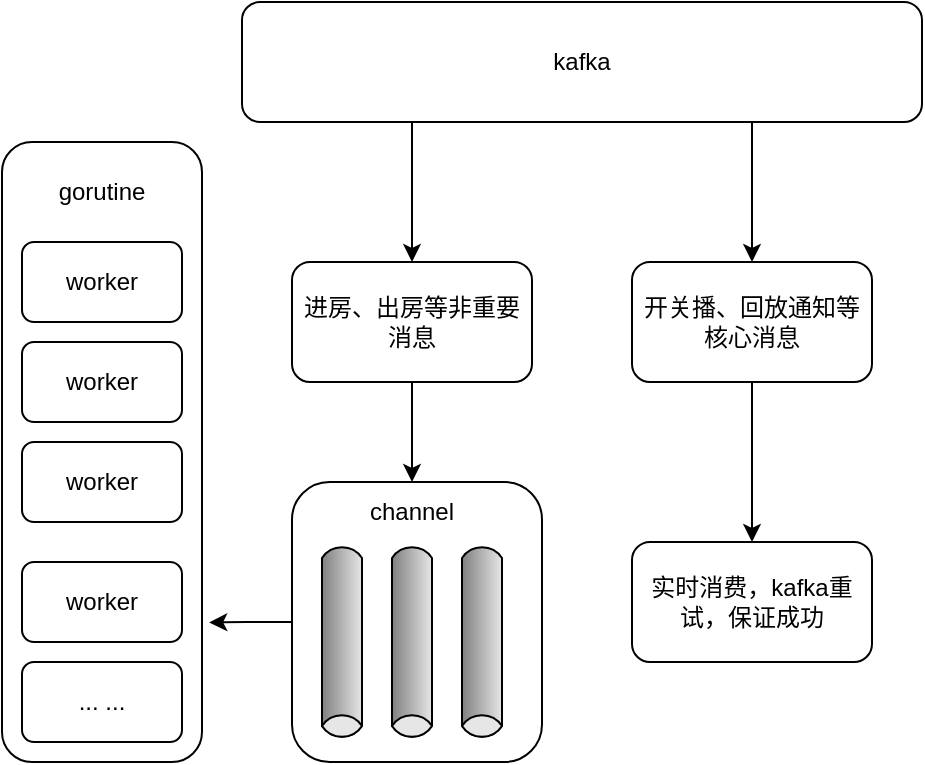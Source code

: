 <mxfile version="20.1.1" type="github">
  <diagram id="AijoZI8DNROtD5vEnqhC" name="Page-1">
    <mxGraphModel dx="965" dy="566" grid="1" gridSize="10" guides="1" tooltips="1" connect="1" arrows="1" fold="1" page="1" pageScale="1" pageWidth="827" pageHeight="1169" math="0" shadow="0">
      <root>
        <mxCell id="0" />
        <mxCell id="1" parent="0" />
        <mxCell id="VqLD3EfF1aDTz8Q27pwE-18" style="edgeStyle=orthogonalEdgeStyle;rounded=0;orthogonalLoop=1;jettySize=auto;html=1;exitX=0;exitY=0.5;exitDx=0;exitDy=0;entryX=1.036;entryY=0.775;entryDx=0;entryDy=0;entryPerimeter=0;" edge="1" parent="1" source="VqLD3EfF1aDTz8Q27pwE-13" target="VqLD3EfF1aDTz8Q27pwE-17">
          <mxGeometry relative="1" as="geometry" />
        </mxCell>
        <mxCell id="VqLD3EfF1aDTz8Q27pwE-13" value="" style="rounded=1;whiteSpace=wrap;html=1;" vertex="1" parent="1">
          <mxGeometry x="265" y="280" width="125" height="140" as="geometry" />
        </mxCell>
        <mxCell id="VqLD3EfF1aDTz8Q27pwE-4" style="edgeStyle=orthogonalEdgeStyle;rounded=0;orthogonalLoop=1;jettySize=auto;html=1;exitX=0.25;exitY=1;exitDx=0;exitDy=0;entryX=0.5;entryY=0;entryDx=0;entryDy=0;" edge="1" parent="1" source="VqLD3EfF1aDTz8Q27pwE-1" target="VqLD3EfF1aDTz8Q27pwE-2">
          <mxGeometry relative="1" as="geometry" />
        </mxCell>
        <mxCell id="VqLD3EfF1aDTz8Q27pwE-5" style="edgeStyle=orthogonalEdgeStyle;rounded=0;orthogonalLoop=1;jettySize=auto;html=1;exitX=0.75;exitY=1;exitDx=0;exitDy=0;entryX=0.5;entryY=0;entryDx=0;entryDy=0;" edge="1" parent="1" source="VqLD3EfF1aDTz8Q27pwE-1" target="VqLD3EfF1aDTz8Q27pwE-3">
          <mxGeometry relative="1" as="geometry" />
        </mxCell>
        <mxCell id="VqLD3EfF1aDTz8Q27pwE-1" value="kafka" style="rounded=1;whiteSpace=wrap;html=1;" vertex="1" parent="1">
          <mxGeometry x="240" y="40" width="340" height="60" as="geometry" />
        </mxCell>
        <mxCell id="VqLD3EfF1aDTz8Q27pwE-15" style="edgeStyle=orthogonalEdgeStyle;rounded=0;orthogonalLoop=1;jettySize=auto;html=1;exitX=0.5;exitY=1;exitDx=0;exitDy=0;entryX=0.5;entryY=0;entryDx=0;entryDy=0;" edge="1" parent="1" source="VqLD3EfF1aDTz8Q27pwE-2" target="VqLD3EfF1aDTz8Q27pwE-14">
          <mxGeometry relative="1" as="geometry" />
        </mxCell>
        <mxCell id="VqLD3EfF1aDTz8Q27pwE-2" value="进房、出房等非重要消息" style="rounded=1;whiteSpace=wrap;html=1;" vertex="1" parent="1">
          <mxGeometry x="265" y="170" width="120" height="60" as="geometry" />
        </mxCell>
        <mxCell id="VqLD3EfF1aDTz8Q27pwE-7" style="edgeStyle=orthogonalEdgeStyle;rounded=0;orthogonalLoop=1;jettySize=auto;html=1;exitX=0.5;exitY=1;exitDx=0;exitDy=0;entryX=0.5;entryY=0;entryDx=0;entryDy=0;" edge="1" parent="1" source="VqLD3EfF1aDTz8Q27pwE-3" target="VqLD3EfF1aDTz8Q27pwE-6">
          <mxGeometry relative="1" as="geometry" />
        </mxCell>
        <mxCell id="VqLD3EfF1aDTz8Q27pwE-3" value="开关播、回放通知等核心消息" style="rounded=1;whiteSpace=wrap;html=1;" vertex="1" parent="1">
          <mxGeometry x="435" y="170" width="120" height="60" as="geometry" />
        </mxCell>
        <mxCell id="VqLD3EfF1aDTz8Q27pwE-6" value="实时消费，kafka重试，保证成功" style="rounded=1;whiteSpace=wrap;html=1;" vertex="1" parent="1">
          <mxGeometry x="435" y="310" width="120" height="60" as="geometry" />
        </mxCell>
        <mxCell id="VqLD3EfF1aDTz8Q27pwE-10" value="" style="strokeWidth=1;outlineConnect=0;dashed=0;align=center;fontSize=8;shape=mxgraph.eip.messageChannel;html=1;verticalLabelPosition=bottom;verticalAlign=top;rotation=90;" vertex="1" parent="1">
          <mxGeometry x="240" y="350" width="100" height="20" as="geometry" />
        </mxCell>
        <mxCell id="VqLD3EfF1aDTz8Q27pwE-11" value="" style="strokeWidth=1;outlineConnect=0;dashed=0;align=center;fontSize=8;shape=mxgraph.eip.messageChannel;html=1;verticalLabelPosition=bottom;verticalAlign=top;rotation=90;" vertex="1" parent="1">
          <mxGeometry x="275" y="350" width="100" height="20" as="geometry" />
        </mxCell>
        <mxCell id="VqLD3EfF1aDTz8Q27pwE-12" value="" style="strokeWidth=1;outlineConnect=0;dashed=0;align=center;fontSize=8;shape=mxgraph.eip.messageChannel;html=1;verticalLabelPosition=bottom;verticalAlign=top;rotation=90;" vertex="1" parent="1">
          <mxGeometry x="310" y="350" width="100" height="20" as="geometry" />
        </mxCell>
        <mxCell id="VqLD3EfF1aDTz8Q27pwE-14" value="channel" style="text;html=1;strokeColor=none;fillColor=none;align=center;verticalAlign=middle;whiteSpace=wrap;rounded=0;" vertex="1" parent="1">
          <mxGeometry x="295" y="280" width="60" height="30" as="geometry" />
        </mxCell>
        <mxCell id="VqLD3EfF1aDTz8Q27pwE-17" value="" style="rounded=1;whiteSpace=wrap;html=1;" vertex="1" parent="1">
          <mxGeometry x="120" y="110" width="100" height="310" as="geometry" />
        </mxCell>
        <mxCell id="VqLD3EfF1aDTz8Q27pwE-19" value="gorutine" style="text;html=1;strokeColor=none;fillColor=none;align=center;verticalAlign=middle;whiteSpace=wrap;rounded=0;" vertex="1" parent="1">
          <mxGeometry x="140" y="120" width="60" height="30" as="geometry" />
        </mxCell>
        <mxCell id="VqLD3EfF1aDTz8Q27pwE-20" value="worker" style="rounded=1;whiteSpace=wrap;html=1;" vertex="1" parent="1">
          <mxGeometry x="130" y="160" width="80" height="40" as="geometry" />
        </mxCell>
        <mxCell id="VqLD3EfF1aDTz8Q27pwE-21" value="worker" style="rounded=1;whiteSpace=wrap;html=1;" vertex="1" parent="1">
          <mxGeometry x="130" y="210" width="80" height="40" as="geometry" />
        </mxCell>
        <mxCell id="VqLD3EfF1aDTz8Q27pwE-22" value="worker" style="rounded=1;whiteSpace=wrap;html=1;" vertex="1" parent="1">
          <mxGeometry x="130" y="260" width="80" height="40" as="geometry" />
        </mxCell>
        <mxCell id="VqLD3EfF1aDTz8Q27pwE-23" value="worker" style="rounded=1;whiteSpace=wrap;html=1;" vertex="1" parent="1">
          <mxGeometry x="130" y="320" width="80" height="40" as="geometry" />
        </mxCell>
        <mxCell id="VqLD3EfF1aDTz8Q27pwE-24" value="... ..." style="rounded=1;whiteSpace=wrap;html=1;" vertex="1" parent="1">
          <mxGeometry x="130" y="370" width="80" height="40" as="geometry" />
        </mxCell>
      </root>
    </mxGraphModel>
  </diagram>
</mxfile>
